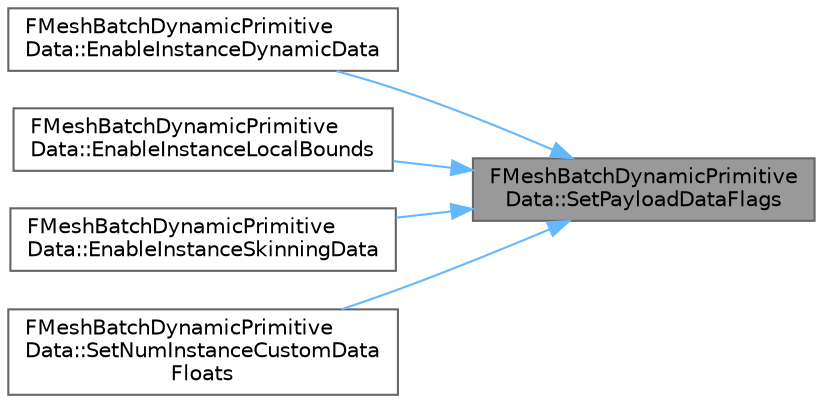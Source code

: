 digraph "FMeshBatchDynamicPrimitiveData::SetPayloadDataFlags"
{
 // INTERACTIVE_SVG=YES
 // LATEX_PDF_SIZE
  bgcolor="transparent";
  edge [fontname=Helvetica,fontsize=10,labelfontname=Helvetica,labelfontsize=10];
  node [fontname=Helvetica,fontsize=10,shape=box,height=0.2,width=0.4];
  rankdir="RL";
  Node1 [id="Node000001",label="FMeshBatchDynamicPrimitive\lData::SetPayloadDataFlags",height=0.2,width=0.4,color="gray40", fillcolor="grey60", style="filled", fontcolor="black",tooltip=" "];
  Node1 -> Node2 [id="edge1_Node000001_Node000002",dir="back",color="steelblue1",style="solid",tooltip=" "];
  Node2 [id="Node000002",label="FMeshBatchDynamicPrimitive\lData::EnableInstanceDynamicData",height=0.2,width=0.4,color="grey40", fillcolor="white", style="filled",URL="$d4/d71/structFMeshBatchDynamicPrimitiveData.html#ae23203771d939c18c546cb1fec3f7e7f",tooltip=" "];
  Node1 -> Node3 [id="edge2_Node000001_Node000003",dir="back",color="steelblue1",style="solid",tooltip=" "];
  Node3 [id="Node000003",label="FMeshBatchDynamicPrimitive\lData::EnableInstanceLocalBounds",height=0.2,width=0.4,color="grey40", fillcolor="white", style="filled",URL="$d4/d71/structFMeshBatchDynamicPrimitiveData.html#a00c232a7d9b6f2d69906d2f0e841a4a6",tooltip=" "];
  Node1 -> Node4 [id="edge3_Node000001_Node000004",dir="back",color="steelblue1",style="solid",tooltip=" "];
  Node4 [id="Node000004",label="FMeshBatchDynamicPrimitive\lData::EnableInstanceSkinningData",height=0.2,width=0.4,color="grey40", fillcolor="white", style="filled",URL="$d4/d71/structFMeshBatchDynamicPrimitiveData.html#aa56bef9dad7c994e1ad0bf2fb0891d6b",tooltip=" "];
  Node1 -> Node5 [id="edge4_Node000001_Node000005",dir="back",color="steelblue1",style="solid",tooltip=" "];
  Node5 [id="Node000005",label="FMeshBatchDynamicPrimitive\lData::SetNumInstanceCustomData\lFloats",height=0.2,width=0.4,color="grey40", fillcolor="white", style="filled",URL="$d4/d71/structFMeshBatchDynamicPrimitiveData.html#a8232861239071b7aae4688c8869156d4",tooltip=" "];
}
